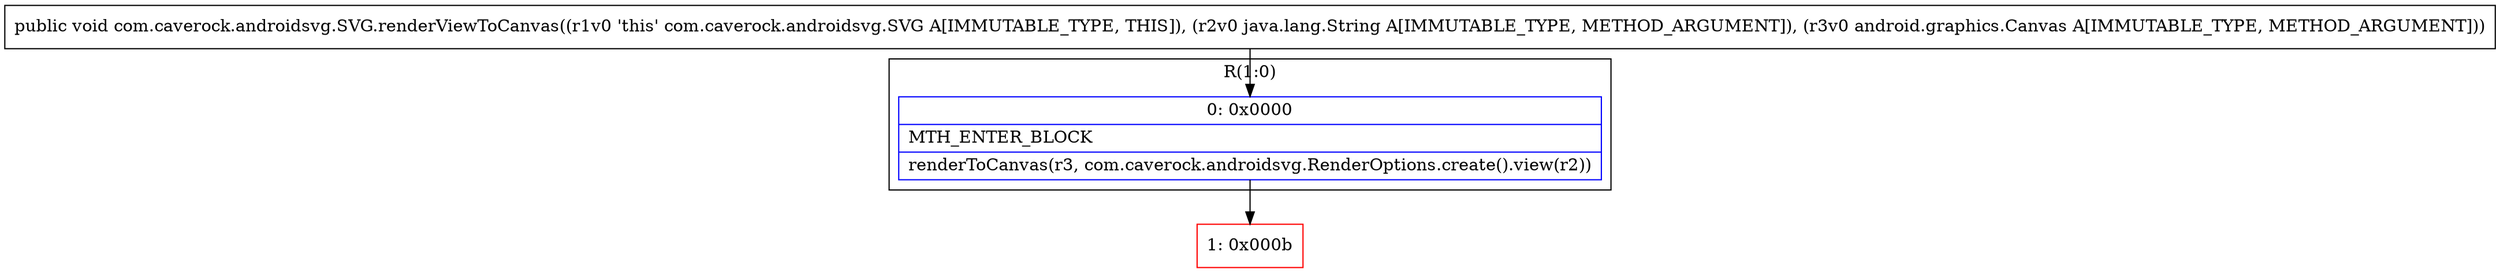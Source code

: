 digraph "CFG forcom.caverock.androidsvg.SVG.renderViewToCanvas(Ljava\/lang\/String;Landroid\/graphics\/Canvas;)V" {
subgraph cluster_Region_1756096167 {
label = "R(1:0)";
node [shape=record,color=blue];
Node_0 [shape=record,label="{0\:\ 0x0000|MTH_ENTER_BLOCK\l|renderToCanvas(r3, com.caverock.androidsvg.RenderOptions.create().view(r2))\l}"];
}
Node_1 [shape=record,color=red,label="{1\:\ 0x000b}"];
MethodNode[shape=record,label="{public void com.caverock.androidsvg.SVG.renderViewToCanvas((r1v0 'this' com.caverock.androidsvg.SVG A[IMMUTABLE_TYPE, THIS]), (r2v0 java.lang.String A[IMMUTABLE_TYPE, METHOD_ARGUMENT]), (r3v0 android.graphics.Canvas A[IMMUTABLE_TYPE, METHOD_ARGUMENT])) }"];
MethodNode -> Node_0;
Node_0 -> Node_1;
}

